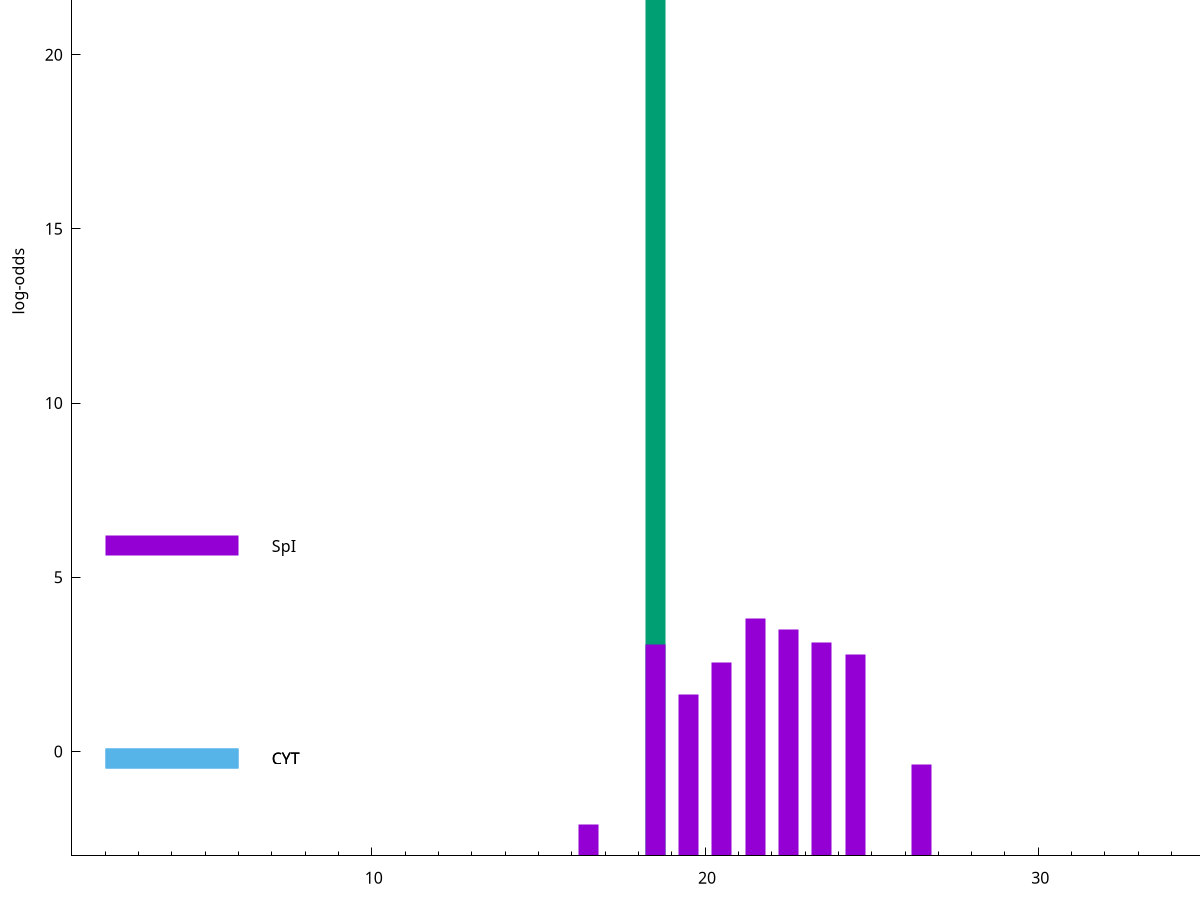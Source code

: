 set title "LipoP predictions for SRR5666568.gff"
set size 2., 1.4
set xrange [1:70] 
set mxtics 10
set yrange [-3:30]
set y2range [0:33]
set ylabel "log-odds"
set term postscript eps color solid "Helvetica" 30
set output "SRR5666568.gff663.eps"
set arrow from 2,24.9319 to 6,24.9319 nohead lt 2 lw 20
set label "SpII" at 7,24.9319
set arrow from 2,5.8979 to 6,5.8979 nohead lt 1 lw 20
set label "SpI" at 7,5.8979
set arrow from 2,-0.200913 to 6,-0.200913 nohead lt 3 lw 20
set label "CYT" at 7,-0.200913
set arrow from 2,-0.200913 to 6,-0.200913 nohead lt 3 lw 20
set label "CYT" at 7,-0.200913
set arrow from 2,24.9319 to 6,24.9319 nohead lt 2 lw 20
set label "SpII" at 7,24.9319
# NOTE: The scores below are the log-odds scores with the threshold
# NOTE: subtracted (a hack to make gnuplot make the histogram all
# NOTE: look nice).
plot "-" axes x1y2 title "" with impulses lt 2 lw 20, "-" axes x1y2 title "" with impulses lt 1 lw 20
18.500000 27.931900
e
21.500000 6.809570
22.500000 6.512060
23.500000 6.135340
18.500000 6.072200
24.500000 5.767770
20.500000 5.544920
19.500000 4.626790
26.500000 2.620302
16.500000 0.908380
e
exit
